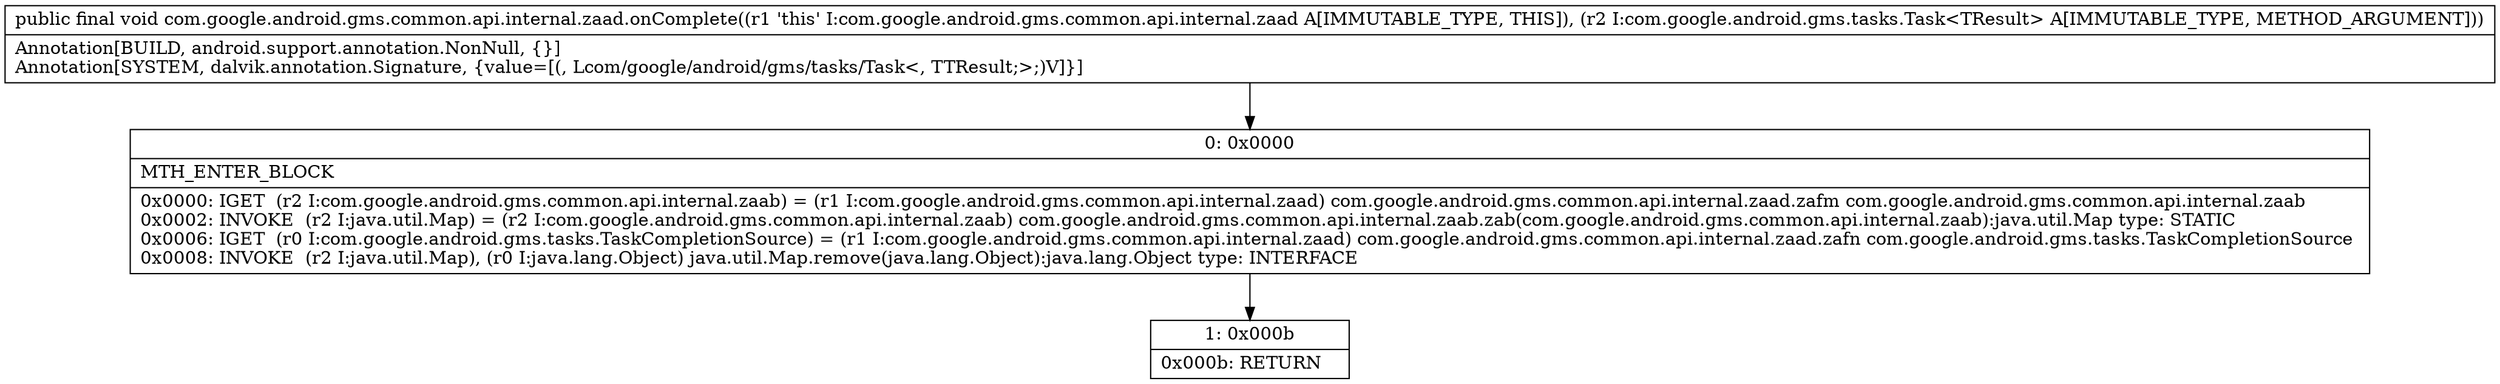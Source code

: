 digraph "CFG forcom.google.android.gms.common.api.internal.zaad.onComplete(Lcom\/google\/android\/gms\/tasks\/Task;)V" {
Node_0 [shape=record,label="{0\:\ 0x0000|MTH_ENTER_BLOCK\l|0x0000: IGET  (r2 I:com.google.android.gms.common.api.internal.zaab) = (r1 I:com.google.android.gms.common.api.internal.zaad) com.google.android.gms.common.api.internal.zaad.zafm com.google.android.gms.common.api.internal.zaab \l0x0002: INVOKE  (r2 I:java.util.Map) = (r2 I:com.google.android.gms.common.api.internal.zaab) com.google.android.gms.common.api.internal.zaab.zab(com.google.android.gms.common.api.internal.zaab):java.util.Map type: STATIC \l0x0006: IGET  (r0 I:com.google.android.gms.tasks.TaskCompletionSource) = (r1 I:com.google.android.gms.common.api.internal.zaad) com.google.android.gms.common.api.internal.zaad.zafn com.google.android.gms.tasks.TaskCompletionSource \l0x0008: INVOKE  (r2 I:java.util.Map), (r0 I:java.lang.Object) java.util.Map.remove(java.lang.Object):java.lang.Object type: INTERFACE \l}"];
Node_1 [shape=record,label="{1\:\ 0x000b|0x000b: RETURN   \l}"];
MethodNode[shape=record,label="{public final void com.google.android.gms.common.api.internal.zaad.onComplete((r1 'this' I:com.google.android.gms.common.api.internal.zaad A[IMMUTABLE_TYPE, THIS]), (r2 I:com.google.android.gms.tasks.Task\<TResult\> A[IMMUTABLE_TYPE, METHOD_ARGUMENT]))  | Annotation[BUILD, android.support.annotation.NonNull, \{\}]\lAnnotation[SYSTEM, dalvik.annotation.Signature, \{value=[(, Lcom\/google\/android\/gms\/tasks\/Task\<, TTResult;\>;)V]\}]\l}"];
MethodNode -> Node_0;
Node_0 -> Node_1;
}

